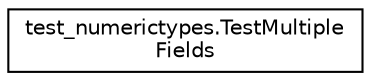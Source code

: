 digraph "Graphical Class Hierarchy"
{
 // LATEX_PDF_SIZE
  edge [fontname="Helvetica",fontsize="10",labelfontname="Helvetica",labelfontsize="10"];
  node [fontname="Helvetica",fontsize="10",shape=record];
  rankdir="LR";
  Node0 [label="test_numerictypes.TestMultiple\lFields",height=0.2,width=0.4,color="black", fillcolor="white", style="filled",URL="$classtest__numerictypes_1_1TestMultipleFields.html",tooltip=" "];
}
